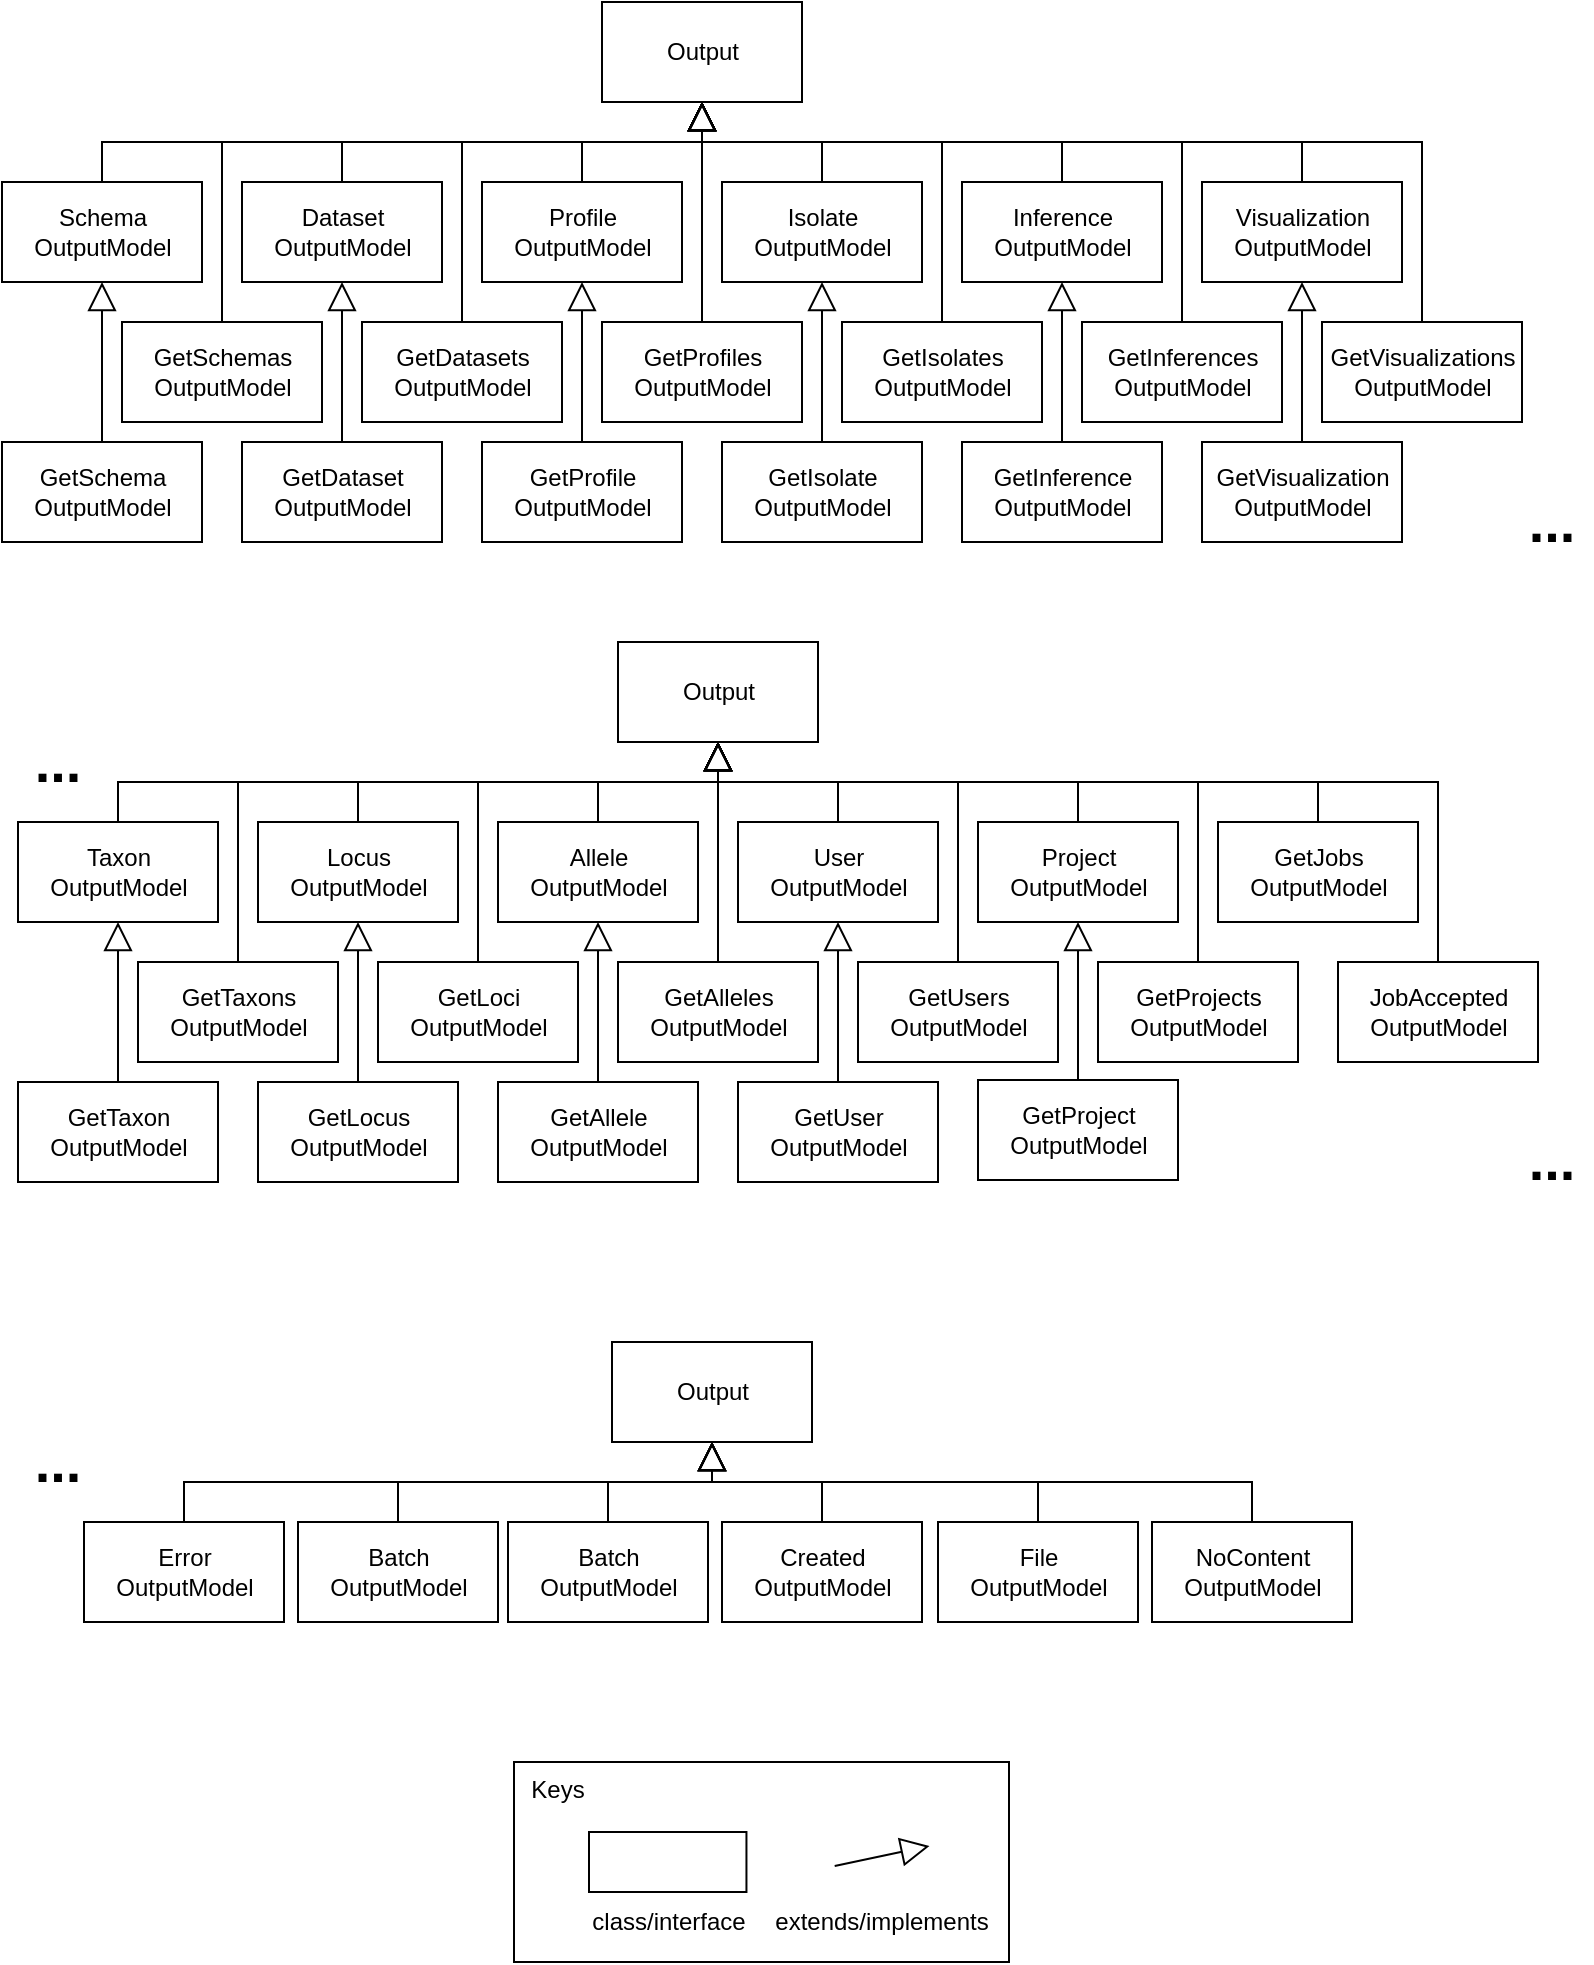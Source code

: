 <mxfile version="13.6.9" type="device"><diagram id="UhlzNBicdKnz06igdp5w" name="Page-1"><mxGraphModel dx="1422" dy="846" grid="1" gridSize="10" guides="1" tooltips="1" connect="1" arrows="1" fold="1" page="1" pageScale="1" pageWidth="850" pageHeight="1100" math="0" shadow="0"><root><mxCell id="0"/><mxCell id="1" parent="0"/><mxCell id="xwBbh6oRytGZ3-OUcpE2-1" value="Output" style="html=1;" parent="1" vertex="1"><mxGeometry x="345" y="40" width="100" height="50" as="geometry"/></mxCell><mxCell id="xwBbh6oRytGZ3-OUcpE2-2" style="edgeStyle=orthogonalEdgeStyle;rounded=0;orthogonalLoop=1;jettySize=auto;html=1;exitX=0.5;exitY=0;exitDx=0;exitDy=0;entryX=0.5;entryY=1;entryDx=0;entryDy=0;endArrow=block;endFill=0;endSize=12;" parent="1" source="xwBbh6oRytGZ3-OUcpE2-3" target="xwBbh6oRytGZ3-OUcpE2-1" edge="1"><mxGeometry relative="1" as="geometry"/></mxCell><mxCell id="xwBbh6oRytGZ3-OUcpE2-3" value="Profile&lt;br&gt;OutputModel" style="html=1;" parent="1" vertex="1"><mxGeometry x="285" y="130" width="100" height="50" as="geometry"/></mxCell><mxCell id="xwBbh6oRytGZ3-OUcpE2-4" style="edgeStyle=orthogonalEdgeStyle;rounded=0;orthogonalLoop=1;jettySize=auto;html=1;exitX=0.5;exitY=0;exitDx=0;exitDy=0;entryX=0.5;entryY=1;entryDx=0;entryDy=0;endArrow=block;endFill=0;endSize=12;" parent="1" source="xwBbh6oRytGZ3-OUcpE2-5" target="xwBbh6oRytGZ3-OUcpE2-1" edge="1"><mxGeometry relative="1" as="geometry"/></mxCell><mxCell id="xwBbh6oRytGZ3-OUcpE2-5" value="GetProfiles&lt;br&gt;OutputModel" style="html=1;" parent="1" vertex="1"><mxGeometry x="345" y="200" width="100" height="50" as="geometry"/></mxCell><mxCell id="xwBbh6oRytGZ3-OUcpE2-6" style="edgeStyle=orthogonalEdgeStyle;rounded=0;orthogonalLoop=1;jettySize=auto;html=1;exitX=0.5;exitY=0;exitDx=0;exitDy=0;entryX=0.5;entryY=1;entryDx=0;entryDy=0;endArrow=block;endFill=0;endSize=12;" parent="1" source="xwBbh6oRytGZ3-OUcpE2-7" target="xwBbh6oRytGZ3-OUcpE2-1" edge="1"><mxGeometry relative="1" as="geometry"><Array as="points"><mxPoint x="635" y="110"/><mxPoint x="395" y="110"/></Array></mxGeometry></mxCell><mxCell id="xwBbh6oRytGZ3-OUcpE2-7" value="GetInferences&lt;br&gt;OutputModel" style="html=1;" parent="1" vertex="1"><mxGeometry x="585" y="200" width="100" height="50" as="geometry"/></mxCell><mxCell id="xwBbh6oRytGZ3-OUcpE2-8" style="edgeStyle=orthogonalEdgeStyle;rounded=0;orthogonalLoop=1;jettySize=auto;html=1;exitX=0.5;exitY=0;exitDx=0;exitDy=0;entryX=0.5;entryY=1;entryDx=0;entryDy=0;endArrow=block;endFill=0;endSize=12;" parent="1" source="xwBbh6oRytGZ3-OUcpE2-9" target="xwBbh6oRytGZ3-OUcpE2-1" edge="1"><mxGeometry relative="1" as="geometry"><Array as="points"><mxPoint x="695" y="110"/><mxPoint x="395" y="110"/></Array></mxGeometry></mxCell><mxCell id="xwBbh6oRytGZ3-OUcpE2-9" value="Visualization&lt;br&gt;OutputModel" style="html=1;" parent="1" vertex="1"><mxGeometry x="645" y="130" width="100" height="50" as="geometry"/></mxCell><mxCell id="xwBbh6oRytGZ3-OUcpE2-10" style="edgeStyle=orthogonalEdgeStyle;rounded=0;orthogonalLoop=1;jettySize=auto;html=1;exitX=0.5;exitY=0;exitDx=0;exitDy=0;entryX=0.5;entryY=1;entryDx=0;entryDy=0;endArrow=block;endFill=0;endSize=12;" parent="1" source="xwBbh6oRytGZ3-OUcpE2-11" target="xwBbh6oRytGZ3-OUcpE2-1" edge="1"><mxGeometry relative="1" as="geometry"><Array as="points"><mxPoint x="155" y="110"/><mxPoint x="395" y="110"/></Array></mxGeometry></mxCell><mxCell id="xwBbh6oRytGZ3-OUcpE2-11" value="GetSchemas&lt;br&gt;OutputModel" style="html=1;" parent="1" vertex="1"><mxGeometry x="105" y="200" width="100" height="50" as="geometry"/></mxCell><mxCell id="xwBbh6oRytGZ3-OUcpE2-12" style="edgeStyle=orthogonalEdgeStyle;rounded=0;orthogonalLoop=1;jettySize=auto;html=1;exitX=0.5;exitY=0;exitDx=0;exitDy=0;entryX=0.5;entryY=1;entryDx=0;entryDy=0;endArrow=block;endFill=0;endSize=12;" parent="1" source="xwBbh6oRytGZ3-OUcpE2-13" target="xwBbh6oRytGZ3-OUcpE2-1" edge="1"><mxGeometry relative="1" as="geometry"><Array as="points"><mxPoint x="215" y="110"/><mxPoint x="395" y="110"/></Array></mxGeometry></mxCell><mxCell id="xwBbh6oRytGZ3-OUcpE2-13" value="Dataset&lt;br&gt;OutputModel" style="html=1;" parent="1" vertex="1"><mxGeometry x="165" y="130" width="100" height="50" as="geometry"/></mxCell><mxCell id="xwBbh6oRytGZ3-OUcpE2-14" style="edgeStyle=orthogonalEdgeStyle;rounded=0;orthogonalLoop=1;jettySize=auto;html=1;exitX=0.5;exitY=0;exitDx=0;exitDy=0;entryX=0.5;entryY=1;entryDx=0;entryDy=0;endArrow=block;endFill=0;endSize=12;" parent="1" source="xwBbh6oRytGZ3-OUcpE2-15" target="xwBbh6oRytGZ3-OUcpE2-1" edge="1"><mxGeometry relative="1" as="geometry"><Array as="points"><mxPoint x="95" y="110"/><mxPoint x="395" y="110"/></Array></mxGeometry></mxCell><mxCell id="xwBbh6oRytGZ3-OUcpE2-15" value="Schema&lt;br&gt;OutputModel" style="html=1;" parent="1" vertex="1"><mxGeometry x="45" y="130" width="100" height="50" as="geometry"/></mxCell><mxCell id="xwBbh6oRytGZ3-OUcpE2-16" style="edgeStyle=orthogonalEdgeStyle;rounded=0;orthogonalLoop=1;jettySize=auto;html=1;exitX=0.5;exitY=0;exitDx=0;exitDy=0;entryX=0.5;entryY=1;entryDx=0;entryDy=0;endArrow=block;endFill=0;endSize=12;" parent="1" source="xwBbh6oRytGZ3-OUcpE2-17" target="xwBbh6oRytGZ3-OUcpE2-1" edge="1"><mxGeometry relative="1" as="geometry"><Array as="points"><mxPoint x="755" y="110"/><mxPoint x="395" y="110"/></Array></mxGeometry></mxCell><mxCell id="xwBbh6oRytGZ3-OUcpE2-17" value="GetVisualizations&lt;br&gt;OutputModel" style="html=1;" parent="1" vertex="1"><mxGeometry x="705" y="200" width="100" height="50" as="geometry"/></mxCell><mxCell id="xwBbh6oRytGZ3-OUcpE2-18" style="edgeStyle=orthogonalEdgeStyle;rounded=0;orthogonalLoop=1;jettySize=auto;html=1;exitX=0.5;exitY=0;exitDx=0;exitDy=0;entryX=0.5;entryY=1;entryDx=0;entryDy=0;endArrow=block;endFill=0;endSize=12;" parent="1" source="xwBbh6oRytGZ3-OUcpE2-19" target="xwBbh6oRytGZ3-OUcpE2-1" edge="1"><mxGeometry relative="1" as="geometry"><Array as="points"><mxPoint x="275" y="110"/><mxPoint x="395" y="110"/></Array></mxGeometry></mxCell><mxCell id="xwBbh6oRytGZ3-OUcpE2-19" value="GetDatasets&lt;br&gt;OutputModel" style="html=1;" parent="1" vertex="1"><mxGeometry x="225" y="200" width="100" height="50" as="geometry"/></mxCell><mxCell id="xwBbh6oRytGZ3-OUcpE2-20" style="edgeStyle=orthogonalEdgeStyle;rounded=0;orthogonalLoop=1;jettySize=auto;html=1;exitX=0.5;exitY=0;exitDx=0;exitDy=0;entryX=0.5;entryY=1;entryDx=0;entryDy=0;endArrow=block;endFill=0;endSize=12;" parent="1" source="xwBbh6oRytGZ3-OUcpE2-21" target="xwBbh6oRytGZ3-OUcpE2-1" edge="1"><mxGeometry relative="1" as="geometry"><Array as="points"><mxPoint x="515" y="110"/><mxPoint x="395" y="110"/></Array></mxGeometry></mxCell><mxCell id="xwBbh6oRytGZ3-OUcpE2-21" value="GetIsolates&lt;br&gt;OutputModel" style="html=1;" parent="1" vertex="1"><mxGeometry x="465" y="200" width="100" height="50" as="geometry"/></mxCell><mxCell id="xwBbh6oRytGZ3-OUcpE2-22" style="edgeStyle=orthogonalEdgeStyle;rounded=0;orthogonalLoop=1;jettySize=auto;html=1;exitX=0.5;exitY=0;exitDx=0;exitDy=0;entryX=0.5;entryY=1;entryDx=0;entryDy=0;endArrow=block;endFill=0;endSize=12;" parent="1" source="xwBbh6oRytGZ3-OUcpE2-23" target="xwBbh6oRytGZ3-OUcpE2-1" edge="1"><mxGeometry relative="1" as="geometry"><Array as="points"><mxPoint x="575" y="110"/><mxPoint x="395" y="110"/></Array></mxGeometry></mxCell><mxCell id="xwBbh6oRytGZ3-OUcpE2-23" value="Inference&lt;br&gt;OutputModel" style="html=1;" parent="1" vertex="1"><mxGeometry x="525" y="130" width="100" height="50" as="geometry"/></mxCell><mxCell id="xwBbh6oRytGZ3-OUcpE2-24" style="edgeStyle=orthogonalEdgeStyle;rounded=0;orthogonalLoop=1;jettySize=auto;html=1;exitX=0.5;exitY=0;exitDx=0;exitDy=0;entryX=0.5;entryY=1;entryDx=0;entryDy=0;endArrow=block;endFill=0;endSize=12;" parent="1" source="xwBbh6oRytGZ3-OUcpE2-25" target="xwBbh6oRytGZ3-OUcpE2-1" edge="1"><mxGeometry relative="1" as="geometry"/></mxCell><mxCell id="xwBbh6oRytGZ3-OUcpE2-25" value="Isolate&lt;br&gt;OutputModel" style="html=1;" parent="1" vertex="1"><mxGeometry x="405" y="130" width="100" height="50" as="geometry"/></mxCell><mxCell id="xwBbh6oRytGZ3-OUcpE2-43" style="edgeStyle=orthogonalEdgeStyle;rounded=0;orthogonalLoop=1;jettySize=auto;html=1;exitX=0.5;exitY=0;exitDx=0;exitDy=0;entryX=0.5;entryY=1;entryDx=0;entryDy=0;endArrow=block;endFill=0;endSize=12;" parent="1" source="xwBbh6oRytGZ3-OUcpE2-42" target="xwBbh6oRytGZ3-OUcpE2-15" edge="1"><mxGeometry relative="1" as="geometry"/></mxCell><mxCell id="xwBbh6oRytGZ3-OUcpE2-42" value="GetSchema&lt;br&gt;OutputModel" style="html=1;" parent="1" vertex="1"><mxGeometry x="45" y="260" width="100" height="50" as="geometry"/></mxCell><mxCell id="xwBbh6oRytGZ3-OUcpE2-45" style="edgeStyle=orthogonalEdgeStyle;rounded=0;orthogonalLoop=1;jettySize=auto;html=1;exitX=0.5;exitY=0;exitDx=0;exitDy=0;entryX=0.5;entryY=1;entryDx=0;entryDy=0;endArrow=block;endFill=0;endSize=12;" parent="1" source="xwBbh6oRytGZ3-OUcpE2-44" target="xwBbh6oRytGZ3-OUcpE2-13" edge="1"><mxGeometry relative="1" as="geometry"/></mxCell><mxCell id="xwBbh6oRytGZ3-OUcpE2-44" value="GetDataset&lt;br&gt;OutputModel" style="html=1;" parent="1" vertex="1"><mxGeometry x="165" y="260" width="100" height="50" as="geometry"/></mxCell><mxCell id="xwBbh6oRytGZ3-OUcpE2-47" style="edgeStyle=orthogonalEdgeStyle;rounded=0;orthogonalLoop=1;jettySize=auto;html=1;exitX=0.5;exitY=0;exitDx=0;exitDy=0;entryX=0.5;entryY=1;entryDx=0;entryDy=0;endArrow=block;endFill=0;endSize=12;" parent="1" source="xwBbh6oRytGZ3-OUcpE2-46" target="xwBbh6oRytGZ3-OUcpE2-3" edge="1"><mxGeometry relative="1" as="geometry"/></mxCell><mxCell id="xwBbh6oRytGZ3-OUcpE2-46" value="GetProfile&lt;br&gt;OutputModel" style="html=1;" parent="1" vertex="1"><mxGeometry x="285" y="260" width="100" height="50" as="geometry"/></mxCell><mxCell id="xwBbh6oRytGZ3-OUcpE2-49" style="edgeStyle=orthogonalEdgeStyle;rounded=0;orthogonalLoop=1;jettySize=auto;html=1;exitX=0.5;exitY=0;exitDx=0;exitDy=0;entryX=0.5;entryY=1;entryDx=0;entryDy=0;endArrow=block;endFill=0;endSize=12;" parent="1" source="xwBbh6oRytGZ3-OUcpE2-48" target="xwBbh6oRytGZ3-OUcpE2-25" edge="1"><mxGeometry relative="1" as="geometry"/></mxCell><mxCell id="xwBbh6oRytGZ3-OUcpE2-48" value="GetIsolate&lt;br&gt;OutputModel" style="html=1;" parent="1" vertex="1"><mxGeometry x="405" y="260" width="100" height="50" as="geometry"/></mxCell><mxCell id="xwBbh6oRytGZ3-OUcpE2-85" style="edgeStyle=orthogonalEdgeStyle;rounded=0;orthogonalLoop=1;jettySize=auto;html=1;exitX=0.5;exitY=0;exitDx=0;exitDy=0;entryX=0.5;entryY=1;entryDx=0;entryDy=0;endArrow=block;endFill=0;endSize=12;" parent="1" source="xwBbh6oRytGZ3-OUcpE2-84" target="xwBbh6oRytGZ3-OUcpE2-23" edge="1"><mxGeometry relative="1" as="geometry"/></mxCell><mxCell id="xwBbh6oRytGZ3-OUcpE2-84" value="GetInference&lt;br&gt;OutputModel" style="html=1;" parent="1" vertex="1"><mxGeometry x="525" y="260" width="100" height="50" as="geometry"/></mxCell><mxCell id="xwBbh6oRytGZ3-OUcpE2-87" style="edgeStyle=orthogonalEdgeStyle;rounded=0;orthogonalLoop=1;jettySize=auto;html=1;exitX=0.5;exitY=0;exitDx=0;exitDy=0;entryX=0.5;entryY=1;entryDx=0;entryDy=0;endArrow=block;endFill=0;endSize=12;" parent="1" source="xwBbh6oRytGZ3-OUcpE2-86" target="xwBbh6oRytGZ3-OUcpE2-9" edge="1"><mxGeometry relative="1" as="geometry"/></mxCell><mxCell id="xwBbh6oRytGZ3-OUcpE2-86" value="GetVisualization&lt;br&gt;OutputModel" style="html=1;" parent="1" vertex="1"><mxGeometry x="645" y="260" width="100" height="50" as="geometry"/></mxCell><mxCell id="xwBbh6oRytGZ3-OUcpE2-88" value="&lt;span style=&quot;font-size: 28px&quot;&gt;&lt;b&gt;...&lt;/b&gt;&lt;/span&gt;" style="text;html=1;strokeColor=none;fillColor=none;align=center;verticalAlign=middle;whiteSpace=wrap;rounded=0;" parent="1" vertex="1"><mxGeometry x="800" y="290" width="40" height="20" as="geometry"/></mxCell><mxCell id="xwBbh6oRytGZ3-OUcpE2-89" value="&lt;span style=&quot;font-size: 28px&quot;&gt;&lt;b&gt;...&lt;/b&gt;&lt;/span&gt;" style="text;html=1;strokeColor=none;fillColor=none;align=center;verticalAlign=middle;whiteSpace=wrap;rounded=0;" parent="1" vertex="1"><mxGeometry x="800" y="609" width="40" height="20" as="geometry"/></mxCell><mxCell id="xwBbh6oRytGZ3-OUcpE2-90" value="Output" style="html=1;" parent="1" vertex="1"><mxGeometry x="353" y="360" width="100" height="50" as="geometry"/></mxCell><mxCell id="xwBbh6oRytGZ3-OUcpE2-91" style="edgeStyle=orthogonalEdgeStyle;rounded=0;orthogonalLoop=1;jettySize=auto;html=1;exitX=0.5;exitY=0;exitDx=0;exitDy=0;entryX=0.5;entryY=1;entryDx=0;entryDy=0;endArrow=block;endFill=0;endSize=12;" parent="1" source="xwBbh6oRytGZ3-OUcpE2-92" target="xwBbh6oRytGZ3-OUcpE2-90" edge="1"><mxGeometry relative="1" as="geometry"/></mxCell><mxCell id="xwBbh6oRytGZ3-OUcpE2-92" value="Allele&lt;br&gt;OutputModel" style="html=1;" parent="1" vertex="1"><mxGeometry x="293" y="450" width="100" height="50" as="geometry"/></mxCell><mxCell id="xwBbh6oRytGZ3-OUcpE2-93" style="edgeStyle=orthogonalEdgeStyle;rounded=0;orthogonalLoop=1;jettySize=auto;html=1;exitX=0.5;exitY=0;exitDx=0;exitDy=0;entryX=0.5;entryY=1;entryDx=0;entryDy=0;endArrow=block;endFill=0;endSize=12;" parent="1" source="xwBbh6oRytGZ3-OUcpE2-94" target="xwBbh6oRytGZ3-OUcpE2-90" edge="1"><mxGeometry relative="1" as="geometry"/></mxCell><mxCell id="xwBbh6oRytGZ3-OUcpE2-94" value="GetAlleles&lt;br&gt;OutputModel" style="html=1;" parent="1" vertex="1"><mxGeometry x="353" y="520" width="100" height="50" as="geometry"/></mxCell><mxCell id="xwBbh6oRytGZ3-OUcpE2-95" style="edgeStyle=orthogonalEdgeStyle;rounded=0;orthogonalLoop=1;jettySize=auto;html=1;exitX=0.5;exitY=0;exitDx=0;exitDy=0;entryX=0.5;entryY=1;entryDx=0;entryDy=0;endArrow=block;endFill=0;endSize=12;" parent="1" source="xwBbh6oRytGZ3-OUcpE2-96" target="xwBbh6oRytGZ3-OUcpE2-90" edge="1"><mxGeometry relative="1" as="geometry"><Array as="points"><mxPoint x="643" y="430"/><mxPoint x="403" y="430"/></Array></mxGeometry></mxCell><mxCell id="xwBbh6oRytGZ3-OUcpE2-96" value="GetProjects&lt;br&gt;OutputModel" style="html=1;" parent="1" vertex="1"><mxGeometry x="593" y="520" width="100" height="50" as="geometry"/></mxCell><mxCell id="xwBbh6oRytGZ3-OUcpE2-97" style="edgeStyle=orthogonalEdgeStyle;rounded=0;orthogonalLoop=1;jettySize=auto;html=1;exitX=0.5;exitY=0;exitDx=0;exitDy=0;entryX=0.5;entryY=1;entryDx=0;entryDy=0;endArrow=block;endFill=0;endSize=12;" parent="1" source="xwBbh6oRytGZ3-OUcpE2-98" target="xwBbh6oRytGZ3-OUcpE2-90" edge="1"><mxGeometry relative="1" as="geometry"><Array as="points"><mxPoint x="703" y="430"/><mxPoint x="403" y="430"/></Array></mxGeometry></mxCell><mxCell id="xwBbh6oRytGZ3-OUcpE2-98" value="GetJobs&lt;br&gt;OutputModel" style="html=1;" parent="1" vertex="1"><mxGeometry x="653" y="450" width="100" height="50" as="geometry"/></mxCell><mxCell id="xwBbh6oRytGZ3-OUcpE2-99" style="edgeStyle=orthogonalEdgeStyle;rounded=0;orthogonalLoop=1;jettySize=auto;html=1;exitX=0.5;exitY=0;exitDx=0;exitDy=0;entryX=0.5;entryY=1;entryDx=0;entryDy=0;endArrow=block;endFill=0;endSize=12;" parent="1" source="xwBbh6oRytGZ3-OUcpE2-100" target="xwBbh6oRytGZ3-OUcpE2-90" edge="1"><mxGeometry relative="1" as="geometry"><Array as="points"><mxPoint x="163" y="430"/><mxPoint x="403" y="430"/></Array></mxGeometry></mxCell><mxCell id="xwBbh6oRytGZ3-OUcpE2-100" value="GetTaxons&lt;br&gt;OutputModel" style="html=1;" parent="1" vertex="1"><mxGeometry x="113" y="520" width="100" height="50" as="geometry"/></mxCell><mxCell id="xwBbh6oRytGZ3-OUcpE2-101" style="edgeStyle=orthogonalEdgeStyle;rounded=0;orthogonalLoop=1;jettySize=auto;html=1;exitX=0.5;exitY=0;exitDx=0;exitDy=0;entryX=0.5;entryY=1;entryDx=0;entryDy=0;endArrow=block;endFill=0;endSize=12;" parent="1" source="xwBbh6oRytGZ3-OUcpE2-102" target="xwBbh6oRytGZ3-OUcpE2-90" edge="1"><mxGeometry relative="1" as="geometry"><Array as="points"><mxPoint x="223" y="430"/><mxPoint x="403" y="430"/></Array></mxGeometry></mxCell><mxCell id="xwBbh6oRytGZ3-OUcpE2-102" value="Locus&lt;br&gt;OutputModel" style="html=1;" parent="1" vertex="1"><mxGeometry x="173" y="450" width="100" height="50" as="geometry"/></mxCell><mxCell id="xwBbh6oRytGZ3-OUcpE2-103" style="edgeStyle=orthogonalEdgeStyle;rounded=0;orthogonalLoop=1;jettySize=auto;html=1;exitX=0.5;exitY=0;exitDx=0;exitDy=0;entryX=0.5;entryY=1;entryDx=0;entryDy=0;endArrow=block;endFill=0;endSize=12;" parent="1" source="xwBbh6oRytGZ3-OUcpE2-104" target="xwBbh6oRytGZ3-OUcpE2-90" edge="1"><mxGeometry relative="1" as="geometry"><Array as="points"><mxPoint x="103" y="430"/><mxPoint x="403" y="430"/></Array></mxGeometry></mxCell><mxCell id="xwBbh6oRytGZ3-OUcpE2-104" value="Taxon&lt;br&gt;OutputModel" style="html=1;" parent="1" vertex="1"><mxGeometry x="53" y="450" width="100" height="50" as="geometry"/></mxCell><mxCell id="xwBbh6oRytGZ3-OUcpE2-105" style="edgeStyle=orthogonalEdgeStyle;rounded=0;orthogonalLoop=1;jettySize=auto;html=1;exitX=0.5;exitY=0;exitDx=0;exitDy=0;entryX=0.5;entryY=1;entryDx=0;entryDy=0;endArrow=block;endFill=0;endSize=12;" parent="1" source="xwBbh6oRytGZ3-OUcpE2-106" target="xwBbh6oRytGZ3-OUcpE2-90" edge="1"><mxGeometry relative="1" as="geometry"><Array as="points"><mxPoint x="763" y="430"/><mxPoint x="403" y="430"/></Array></mxGeometry></mxCell><mxCell id="xwBbh6oRytGZ3-OUcpE2-106" value="JobAccepted&lt;br&gt;OutputModel" style="html=1;" parent="1" vertex="1"><mxGeometry x="713" y="520" width="100" height="50" as="geometry"/></mxCell><mxCell id="xwBbh6oRytGZ3-OUcpE2-107" style="edgeStyle=orthogonalEdgeStyle;rounded=0;orthogonalLoop=1;jettySize=auto;html=1;exitX=0.5;exitY=0;exitDx=0;exitDy=0;entryX=0.5;entryY=1;entryDx=0;entryDy=0;endArrow=block;endFill=0;endSize=12;" parent="1" source="xwBbh6oRytGZ3-OUcpE2-108" target="xwBbh6oRytGZ3-OUcpE2-90" edge="1"><mxGeometry relative="1" as="geometry"><Array as="points"><mxPoint x="283" y="430"/><mxPoint x="403" y="430"/></Array></mxGeometry></mxCell><mxCell id="xwBbh6oRytGZ3-OUcpE2-108" value="GetLoci&lt;br&gt;OutputModel" style="html=1;" parent="1" vertex="1"><mxGeometry x="233" y="520" width="100" height="50" as="geometry"/></mxCell><mxCell id="xwBbh6oRytGZ3-OUcpE2-109" style="edgeStyle=orthogonalEdgeStyle;rounded=0;orthogonalLoop=1;jettySize=auto;html=1;exitX=0.5;exitY=0;exitDx=0;exitDy=0;entryX=0.5;entryY=1;entryDx=0;entryDy=0;endArrow=block;endFill=0;endSize=12;" parent="1" source="xwBbh6oRytGZ3-OUcpE2-110" target="xwBbh6oRytGZ3-OUcpE2-90" edge="1"><mxGeometry relative="1" as="geometry"><Array as="points"><mxPoint x="523" y="430"/><mxPoint x="403" y="430"/></Array></mxGeometry></mxCell><mxCell id="xwBbh6oRytGZ3-OUcpE2-110" value="GetUsers&lt;br&gt;OutputModel" style="html=1;" parent="1" vertex="1"><mxGeometry x="473" y="520" width="100" height="50" as="geometry"/></mxCell><mxCell id="xwBbh6oRytGZ3-OUcpE2-111" style="edgeStyle=orthogonalEdgeStyle;rounded=0;orthogonalLoop=1;jettySize=auto;html=1;exitX=0.5;exitY=0;exitDx=0;exitDy=0;entryX=0.5;entryY=1;entryDx=0;entryDy=0;endArrow=block;endFill=0;endSize=12;" parent="1" source="xwBbh6oRytGZ3-OUcpE2-112" target="xwBbh6oRytGZ3-OUcpE2-90" edge="1"><mxGeometry relative="1" as="geometry"><Array as="points"><mxPoint x="583" y="430"/><mxPoint x="403" y="430"/></Array></mxGeometry></mxCell><mxCell id="xwBbh6oRytGZ3-OUcpE2-112" value="Project&lt;br&gt;OutputModel" style="html=1;" parent="1" vertex="1"><mxGeometry x="533" y="450" width="100" height="50" as="geometry"/></mxCell><mxCell id="xwBbh6oRytGZ3-OUcpE2-113" style="edgeStyle=orthogonalEdgeStyle;rounded=0;orthogonalLoop=1;jettySize=auto;html=1;exitX=0.5;exitY=0;exitDx=0;exitDy=0;entryX=0.5;entryY=1;entryDx=0;entryDy=0;endArrow=block;endFill=0;endSize=12;" parent="1" source="xwBbh6oRytGZ3-OUcpE2-114" target="xwBbh6oRytGZ3-OUcpE2-90" edge="1"><mxGeometry relative="1" as="geometry"/></mxCell><mxCell id="xwBbh6oRytGZ3-OUcpE2-114" value="User&lt;br&gt;OutputModel" style="html=1;" parent="1" vertex="1"><mxGeometry x="413" y="450" width="100" height="50" as="geometry"/></mxCell><mxCell id="xwBbh6oRytGZ3-OUcpE2-115" style="edgeStyle=orthogonalEdgeStyle;rounded=0;orthogonalLoop=1;jettySize=auto;html=1;exitX=0.5;exitY=0;exitDx=0;exitDy=0;entryX=0.5;entryY=1;entryDx=0;entryDy=0;endArrow=block;endFill=0;endSize=12;" parent="1" source="xwBbh6oRytGZ3-OUcpE2-116" target="xwBbh6oRytGZ3-OUcpE2-104" edge="1"><mxGeometry relative="1" as="geometry"/></mxCell><mxCell id="xwBbh6oRytGZ3-OUcpE2-116" value="GetTaxon&lt;br&gt;OutputModel" style="html=1;" parent="1" vertex="1"><mxGeometry x="53" y="580" width="100" height="50" as="geometry"/></mxCell><mxCell id="xwBbh6oRytGZ3-OUcpE2-117" style="edgeStyle=orthogonalEdgeStyle;rounded=0;orthogonalLoop=1;jettySize=auto;html=1;exitX=0.5;exitY=0;exitDx=0;exitDy=0;entryX=0.5;entryY=1;entryDx=0;entryDy=0;endArrow=block;endFill=0;endSize=12;" parent="1" source="xwBbh6oRytGZ3-OUcpE2-118" target="xwBbh6oRytGZ3-OUcpE2-102" edge="1"><mxGeometry relative="1" as="geometry"/></mxCell><mxCell id="xwBbh6oRytGZ3-OUcpE2-118" value="GetLocus&lt;br&gt;OutputModel" style="html=1;" parent="1" vertex="1"><mxGeometry x="173" y="580" width="100" height="50" as="geometry"/></mxCell><mxCell id="xwBbh6oRytGZ3-OUcpE2-119" style="edgeStyle=orthogonalEdgeStyle;rounded=0;orthogonalLoop=1;jettySize=auto;html=1;exitX=0.5;exitY=0;exitDx=0;exitDy=0;entryX=0.5;entryY=1;entryDx=0;entryDy=0;endArrow=block;endFill=0;endSize=12;" parent="1" source="xwBbh6oRytGZ3-OUcpE2-120" target="xwBbh6oRytGZ3-OUcpE2-92" edge="1"><mxGeometry relative="1" as="geometry"/></mxCell><mxCell id="xwBbh6oRytGZ3-OUcpE2-120" value="GetAllele&lt;br&gt;OutputModel" style="html=1;" parent="1" vertex="1"><mxGeometry x="293" y="580" width="100" height="50" as="geometry"/></mxCell><mxCell id="xwBbh6oRytGZ3-OUcpE2-121" style="edgeStyle=orthogonalEdgeStyle;rounded=0;orthogonalLoop=1;jettySize=auto;html=1;exitX=0.5;exitY=0;exitDx=0;exitDy=0;entryX=0.5;entryY=1;entryDx=0;entryDy=0;endArrow=block;endFill=0;endSize=12;" parent="1" source="xwBbh6oRytGZ3-OUcpE2-122" target="xwBbh6oRytGZ3-OUcpE2-114" edge="1"><mxGeometry relative="1" as="geometry"/></mxCell><mxCell id="xwBbh6oRytGZ3-OUcpE2-122" value="GetUser&lt;br&gt;OutputModel" style="html=1;" parent="1" vertex="1"><mxGeometry x="413" y="580" width="100" height="50" as="geometry"/></mxCell><mxCell id="xwBbh6oRytGZ3-OUcpE2-123" style="edgeStyle=orthogonalEdgeStyle;rounded=0;orthogonalLoop=1;jettySize=auto;html=1;exitX=0.5;exitY=0;exitDx=0;exitDy=0;entryX=0.5;entryY=1;entryDx=0;entryDy=0;endArrow=block;endFill=0;endSize=12;" parent="1" source="xwBbh6oRytGZ3-OUcpE2-124" target="xwBbh6oRytGZ3-OUcpE2-112" edge="1"><mxGeometry relative="1" as="geometry"/></mxCell><mxCell id="xwBbh6oRytGZ3-OUcpE2-124" value="GetProject&lt;br&gt;OutputModel" style="html=1;" parent="1" vertex="1"><mxGeometry x="533" y="579" width="100" height="50" as="geometry"/></mxCell><mxCell id="xwBbh6oRytGZ3-OUcpE2-128" value="Output" style="html=1;" parent="1" vertex="1"><mxGeometry x="350" y="710" width="100" height="50" as="geometry"/></mxCell><mxCell id="xwBbh6oRytGZ3-OUcpE2-129" style="edgeStyle=orthogonalEdgeStyle;rounded=0;orthogonalLoop=1;jettySize=auto;html=1;exitX=0.5;exitY=0;exitDx=0;exitDy=0;entryX=0.5;entryY=1;entryDx=0;entryDy=0;endArrow=block;endFill=0;endSize=12;" parent="1" source="xwBbh6oRytGZ3-OUcpE2-130" target="xwBbh6oRytGZ3-OUcpE2-128" edge="1"><mxGeometry relative="1" as="geometry"><Array as="points"><mxPoint x="136" y="780"/><mxPoint x="400" y="780"/></Array></mxGeometry></mxCell><mxCell id="xwBbh6oRytGZ3-OUcpE2-130" value="Error&lt;br&gt;OutputModel" style="html=1;" parent="1" vertex="1"><mxGeometry x="86" y="800" width="100" height="50" as="geometry"/></mxCell><mxCell id="xwBbh6oRytGZ3-OUcpE2-135" style="edgeStyle=orthogonalEdgeStyle;rounded=0;orthogonalLoop=1;jettySize=auto;html=1;exitX=0.5;exitY=0;exitDx=0;exitDy=0;entryX=0.5;entryY=1;entryDx=0;entryDy=0;endArrow=block;endFill=0;endSize=12;" parent="1" source="xwBbh6oRytGZ3-OUcpE2-136" target="xwBbh6oRytGZ3-OUcpE2-128" edge="1"><mxGeometry relative="1" as="geometry"><Array as="points"><mxPoint x="243" y="780"/><mxPoint x="400" y="780"/></Array></mxGeometry></mxCell><mxCell id="xwBbh6oRytGZ3-OUcpE2-136" value="Batch&lt;br&gt;OutputModel" style="html=1;" parent="1" vertex="1"><mxGeometry x="193" y="800" width="100" height="50" as="geometry"/></mxCell><mxCell id="xwBbh6oRytGZ3-OUcpE2-137" style="edgeStyle=orthogonalEdgeStyle;rounded=0;orthogonalLoop=1;jettySize=auto;html=1;exitX=0.5;exitY=0;exitDx=0;exitDy=0;entryX=0.5;entryY=1;entryDx=0;entryDy=0;endArrow=block;endFill=0;endSize=12;" parent="1" source="xwBbh6oRytGZ3-OUcpE2-138" target="xwBbh6oRytGZ3-OUcpE2-128" edge="1"><mxGeometry relative="1" as="geometry"/></mxCell><mxCell id="xwBbh6oRytGZ3-OUcpE2-138" value="Batch&lt;br&gt;OutputModel" style="html=1;" parent="1" vertex="1"><mxGeometry x="298" y="800" width="100" height="50" as="geometry"/></mxCell><mxCell id="xwBbh6oRytGZ3-OUcpE2-139" style="edgeStyle=orthogonalEdgeStyle;rounded=0;orthogonalLoop=1;jettySize=auto;html=1;exitX=0.5;exitY=0;exitDx=0;exitDy=0;entryX=0.5;entryY=1;entryDx=0;entryDy=0;endArrow=block;endFill=0;endSize=12;" parent="1" source="xwBbh6oRytGZ3-OUcpE2-140" target="xwBbh6oRytGZ3-OUcpE2-128" edge="1"><mxGeometry relative="1" as="geometry"/></mxCell><mxCell id="xwBbh6oRytGZ3-OUcpE2-140" value="Created&lt;br&gt;OutputModel" style="html=1;" parent="1" vertex="1"><mxGeometry x="405" y="800" width="100" height="50" as="geometry"/></mxCell><mxCell id="xwBbh6oRytGZ3-OUcpE2-141" style="edgeStyle=orthogonalEdgeStyle;rounded=0;orthogonalLoop=1;jettySize=auto;html=1;exitX=0.5;exitY=0;exitDx=0;exitDy=0;entryX=0.5;entryY=1;entryDx=0;entryDy=0;endArrow=block;endFill=0;endSize=12;" parent="1" source="xwBbh6oRytGZ3-OUcpE2-142" target="xwBbh6oRytGZ3-OUcpE2-128" edge="1"><mxGeometry relative="1" as="geometry"><Array as="points"><mxPoint x="563" y="780"/><mxPoint x="400" y="780"/></Array></mxGeometry></mxCell><mxCell id="xwBbh6oRytGZ3-OUcpE2-142" value="File&lt;br&gt;OutputModel" style="html=1;" parent="1" vertex="1"><mxGeometry x="513" y="800" width="100" height="50" as="geometry"/></mxCell><mxCell id="xwBbh6oRytGZ3-OUcpE2-143" style="edgeStyle=orthogonalEdgeStyle;rounded=0;orthogonalLoop=1;jettySize=auto;html=1;exitX=0.5;exitY=0;exitDx=0;exitDy=0;entryX=0.5;entryY=1;entryDx=0;entryDy=0;endArrow=block;endFill=0;endSize=12;" parent="1" source="xwBbh6oRytGZ3-OUcpE2-144" target="xwBbh6oRytGZ3-OUcpE2-128" edge="1"><mxGeometry relative="1" as="geometry"><Array as="points"><mxPoint x="670" y="780"/><mxPoint x="400" y="780"/></Array></mxGeometry></mxCell><mxCell id="xwBbh6oRytGZ3-OUcpE2-144" value="NoContent&lt;br&gt;OutputModel" style="html=1;" parent="1" vertex="1"><mxGeometry x="620" y="800" width="100" height="50" as="geometry"/></mxCell><mxCell id="xwBbh6oRytGZ3-OUcpE2-145" value="&lt;span style=&quot;font-size: 28px&quot;&gt;&lt;b&gt;...&lt;/b&gt;&lt;/span&gt;" style="text;html=1;strokeColor=none;fillColor=none;align=center;verticalAlign=middle;whiteSpace=wrap;rounded=0;" parent="1" vertex="1"><mxGeometry x="53" y="410" width="40" height="20" as="geometry"/></mxCell><mxCell id="xwBbh6oRytGZ3-OUcpE2-147" value="&lt;span style=&quot;font-size: 28px&quot;&gt;&lt;b&gt;...&lt;/b&gt;&lt;/span&gt;" style="text;html=1;strokeColor=none;fillColor=none;align=center;verticalAlign=middle;whiteSpace=wrap;rounded=0;" parent="1" vertex="1"><mxGeometry x="53" y="760" width="40" height="20" as="geometry"/></mxCell><mxCell id="NwSgW_T5X2ABrjYxicM2-1" value="" style="group" vertex="1" connectable="0" parent="1"><mxGeometry x="301" y="920" width="247.5" height="100" as="geometry"/></mxCell><mxCell id="NwSgW_T5X2ABrjYxicM2-2" value="&amp;nbsp; Keys" style="rounded=0;whiteSpace=wrap;html=1;align=left;verticalAlign=top;" vertex="1" parent="NwSgW_T5X2ABrjYxicM2-1"><mxGeometry width="247.5" height="100" as="geometry"/></mxCell><mxCell id="NwSgW_T5X2ABrjYxicM2-3" value="" style="endArrow=block;html=1;exitX=1;exitY=0.5;exitDx=0;exitDy=0;startArrow=none;startFill=0;endFill=0;endSize=12;" edge="1" parent="NwSgW_T5X2ABrjYxicM2-1"><mxGeometry width="50" height="50" relative="1" as="geometry"><mxPoint x="160.348" y="52" as="sourcePoint"/><mxPoint x="207.742" y="42" as="targetPoint"/></mxGeometry></mxCell><mxCell id="NwSgW_T5X2ABrjYxicM2-4" value="extends/implements" style="text;html=1;strokeColor=none;fillColor=none;align=center;verticalAlign=middle;whiteSpace=wrap;rounded=0;" vertex="1" parent="NwSgW_T5X2ABrjYxicM2-1"><mxGeometry x="139.021" y="70" width="89.521" height="20" as="geometry"/></mxCell><mxCell id="NwSgW_T5X2ABrjYxicM2-5" value="class/interface" style="text;html=1;strokeColor=none;fillColor=none;align=center;verticalAlign=middle;whiteSpace=wrap;rounded=0;" vertex="1" parent="NwSgW_T5X2ABrjYxicM2-1"><mxGeometry x="45.526" y="70" width="62.665" height="20" as="geometry"/></mxCell><mxCell id="NwSgW_T5X2ABrjYxicM2-6" value="" style="rounded=0;whiteSpace=wrap;html=1;" vertex="1" parent="NwSgW_T5X2ABrjYxicM2-1"><mxGeometry x="37.501" y="35" width="78.726" height="30" as="geometry"/></mxCell></root></mxGraphModel></diagram></mxfile>